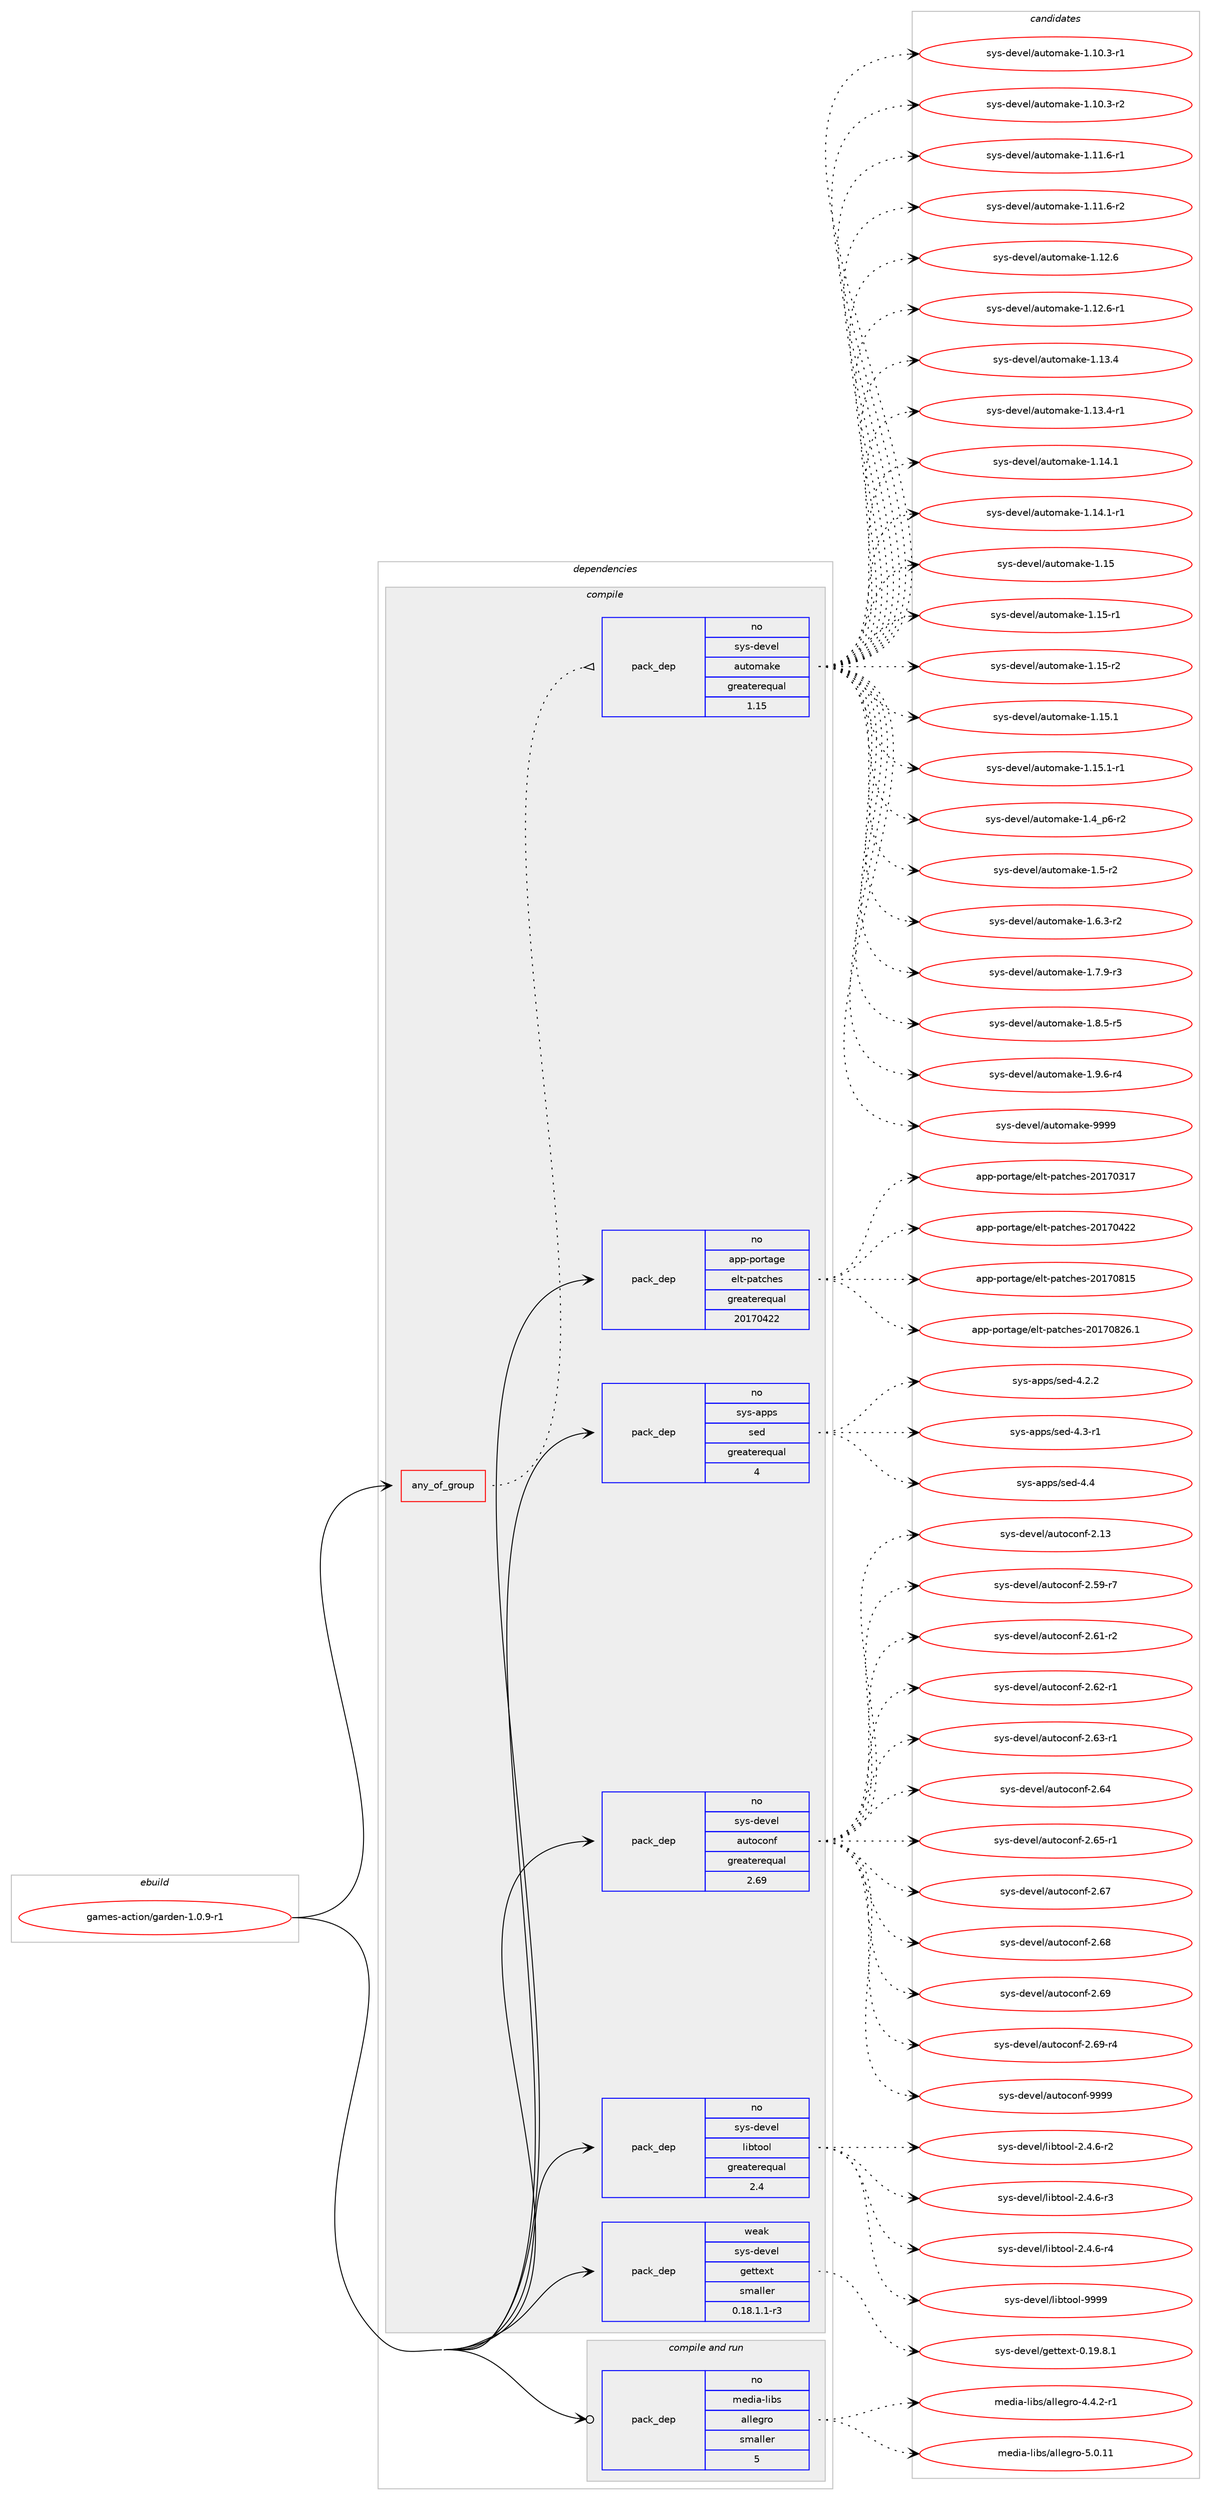 digraph prolog {

# *************
# Graph options
# *************

newrank=true;
concentrate=true;
compound=true;
graph [rankdir=LR,fontname=Helvetica,fontsize=10,ranksep=1.5];#, ranksep=2.5, nodesep=0.2];
edge  [arrowhead=vee];
node  [fontname=Helvetica,fontsize=10];

# **********
# The ebuild
# **********

subgraph cluster_leftcol {
color=gray;
rank=same;
label=<<i>ebuild</i>>;
id [label="games-action/garden-1.0.9-r1", color=red, width=4, href="../games-action/garden-1.0.9-r1.svg"];
}

# ****************
# The dependencies
# ****************

subgraph cluster_midcol {
color=gray;
label=<<i>dependencies</i>>;
subgraph cluster_compile {
fillcolor="#eeeeee";
style=filled;
label=<<i>compile</i>>;
subgraph any4306 {
dependency292785 [label=<<TABLE BORDER="0" CELLBORDER="1" CELLSPACING="0" CELLPADDING="4"><TR><TD CELLPADDING="10">any_of_group</TD></TR></TABLE>>, shape=none, color=red];subgraph pack208811 {
dependency292786 [label=<<TABLE BORDER="0" CELLBORDER="1" CELLSPACING="0" CELLPADDING="4" WIDTH="220"><TR><TD ROWSPAN="6" CELLPADDING="30">pack_dep</TD></TR><TR><TD WIDTH="110">no</TD></TR><TR><TD>sys-devel</TD></TR><TR><TD>automake</TD></TR><TR><TD>greaterequal</TD></TR><TR><TD>1.15</TD></TR></TABLE>>, shape=none, color=blue];
}
dependency292785:e -> dependency292786:w [weight=20,style="dotted",arrowhead="oinv"];
}
id:e -> dependency292785:w [weight=20,style="solid",arrowhead="vee"];
subgraph pack208812 {
dependency292787 [label=<<TABLE BORDER="0" CELLBORDER="1" CELLSPACING="0" CELLPADDING="4" WIDTH="220"><TR><TD ROWSPAN="6" CELLPADDING="30">pack_dep</TD></TR><TR><TD WIDTH="110">no</TD></TR><TR><TD>app-portage</TD></TR><TR><TD>elt-patches</TD></TR><TR><TD>greaterequal</TD></TR><TR><TD>20170422</TD></TR></TABLE>>, shape=none, color=blue];
}
id:e -> dependency292787:w [weight=20,style="solid",arrowhead="vee"];
subgraph pack208813 {
dependency292788 [label=<<TABLE BORDER="0" CELLBORDER="1" CELLSPACING="0" CELLPADDING="4" WIDTH="220"><TR><TD ROWSPAN="6" CELLPADDING="30">pack_dep</TD></TR><TR><TD WIDTH="110">no</TD></TR><TR><TD>sys-apps</TD></TR><TR><TD>sed</TD></TR><TR><TD>greaterequal</TD></TR><TR><TD>4</TD></TR></TABLE>>, shape=none, color=blue];
}
id:e -> dependency292788:w [weight=20,style="solid",arrowhead="vee"];
subgraph pack208814 {
dependency292789 [label=<<TABLE BORDER="0" CELLBORDER="1" CELLSPACING="0" CELLPADDING="4" WIDTH="220"><TR><TD ROWSPAN="6" CELLPADDING="30">pack_dep</TD></TR><TR><TD WIDTH="110">no</TD></TR><TR><TD>sys-devel</TD></TR><TR><TD>autoconf</TD></TR><TR><TD>greaterequal</TD></TR><TR><TD>2.69</TD></TR></TABLE>>, shape=none, color=blue];
}
id:e -> dependency292789:w [weight=20,style="solid",arrowhead="vee"];
subgraph pack208815 {
dependency292790 [label=<<TABLE BORDER="0" CELLBORDER="1" CELLSPACING="0" CELLPADDING="4" WIDTH="220"><TR><TD ROWSPAN="6" CELLPADDING="30">pack_dep</TD></TR><TR><TD WIDTH="110">no</TD></TR><TR><TD>sys-devel</TD></TR><TR><TD>libtool</TD></TR><TR><TD>greaterequal</TD></TR><TR><TD>2.4</TD></TR></TABLE>>, shape=none, color=blue];
}
id:e -> dependency292790:w [weight=20,style="solid",arrowhead="vee"];
subgraph pack208816 {
dependency292791 [label=<<TABLE BORDER="0" CELLBORDER="1" CELLSPACING="0" CELLPADDING="4" WIDTH="220"><TR><TD ROWSPAN="6" CELLPADDING="30">pack_dep</TD></TR><TR><TD WIDTH="110">weak</TD></TR><TR><TD>sys-devel</TD></TR><TR><TD>gettext</TD></TR><TR><TD>smaller</TD></TR><TR><TD>0.18.1.1-r3</TD></TR></TABLE>>, shape=none, color=blue];
}
id:e -> dependency292791:w [weight=20,style="solid",arrowhead="vee"];
}
subgraph cluster_compileandrun {
fillcolor="#eeeeee";
style=filled;
label=<<i>compile and run</i>>;
subgraph pack208817 {
dependency292792 [label=<<TABLE BORDER="0" CELLBORDER="1" CELLSPACING="0" CELLPADDING="4" WIDTH="220"><TR><TD ROWSPAN="6" CELLPADDING="30">pack_dep</TD></TR><TR><TD WIDTH="110">no</TD></TR><TR><TD>media-libs</TD></TR><TR><TD>allegro</TD></TR><TR><TD>smaller</TD></TR><TR><TD>5</TD></TR></TABLE>>, shape=none, color=blue];
}
id:e -> dependency292792:w [weight=20,style="solid",arrowhead="odotvee"];
}
subgraph cluster_run {
fillcolor="#eeeeee";
style=filled;
label=<<i>run</i>>;
}
}

# **************
# The candidates
# **************

subgraph cluster_choices {
rank=same;
color=gray;
label=<<i>candidates</i>>;

subgraph choice208811 {
color=black;
nodesep=1;
choice11512111545100101118101108479711711611110997107101454946494846514511449 [label="sys-devel/automake-1.10.3-r1", color=red, width=4,href="../sys-devel/automake-1.10.3-r1.svg"];
choice11512111545100101118101108479711711611110997107101454946494846514511450 [label="sys-devel/automake-1.10.3-r2", color=red, width=4,href="../sys-devel/automake-1.10.3-r2.svg"];
choice11512111545100101118101108479711711611110997107101454946494946544511449 [label="sys-devel/automake-1.11.6-r1", color=red, width=4,href="../sys-devel/automake-1.11.6-r1.svg"];
choice11512111545100101118101108479711711611110997107101454946494946544511450 [label="sys-devel/automake-1.11.6-r2", color=red, width=4,href="../sys-devel/automake-1.11.6-r2.svg"];
choice1151211154510010111810110847971171161111099710710145494649504654 [label="sys-devel/automake-1.12.6", color=red, width=4,href="../sys-devel/automake-1.12.6.svg"];
choice11512111545100101118101108479711711611110997107101454946495046544511449 [label="sys-devel/automake-1.12.6-r1", color=red, width=4,href="../sys-devel/automake-1.12.6-r1.svg"];
choice1151211154510010111810110847971171161111099710710145494649514652 [label="sys-devel/automake-1.13.4", color=red, width=4,href="../sys-devel/automake-1.13.4.svg"];
choice11512111545100101118101108479711711611110997107101454946495146524511449 [label="sys-devel/automake-1.13.4-r1", color=red, width=4,href="../sys-devel/automake-1.13.4-r1.svg"];
choice1151211154510010111810110847971171161111099710710145494649524649 [label="sys-devel/automake-1.14.1", color=red, width=4,href="../sys-devel/automake-1.14.1.svg"];
choice11512111545100101118101108479711711611110997107101454946495246494511449 [label="sys-devel/automake-1.14.1-r1", color=red, width=4,href="../sys-devel/automake-1.14.1-r1.svg"];
choice115121115451001011181011084797117116111109971071014549464953 [label="sys-devel/automake-1.15", color=red, width=4,href="../sys-devel/automake-1.15.svg"];
choice1151211154510010111810110847971171161111099710710145494649534511449 [label="sys-devel/automake-1.15-r1", color=red, width=4,href="../sys-devel/automake-1.15-r1.svg"];
choice1151211154510010111810110847971171161111099710710145494649534511450 [label="sys-devel/automake-1.15-r2", color=red, width=4,href="../sys-devel/automake-1.15-r2.svg"];
choice1151211154510010111810110847971171161111099710710145494649534649 [label="sys-devel/automake-1.15.1", color=red, width=4,href="../sys-devel/automake-1.15.1.svg"];
choice11512111545100101118101108479711711611110997107101454946495346494511449 [label="sys-devel/automake-1.15.1-r1", color=red, width=4,href="../sys-devel/automake-1.15.1-r1.svg"];
choice115121115451001011181011084797117116111109971071014549465295112544511450 [label="sys-devel/automake-1.4_p6-r2", color=red, width=4,href="../sys-devel/automake-1.4_p6-r2.svg"];
choice11512111545100101118101108479711711611110997107101454946534511450 [label="sys-devel/automake-1.5-r2", color=red, width=4,href="../sys-devel/automake-1.5-r2.svg"];
choice115121115451001011181011084797117116111109971071014549465446514511450 [label="sys-devel/automake-1.6.3-r2", color=red, width=4,href="../sys-devel/automake-1.6.3-r2.svg"];
choice115121115451001011181011084797117116111109971071014549465546574511451 [label="sys-devel/automake-1.7.9-r3", color=red, width=4,href="../sys-devel/automake-1.7.9-r3.svg"];
choice115121115451001011181011084797117116111109971071014549465646534511453 [label="sys-devel/automake-1.8.5-r5", color=red, width=4,href="../sys-devel/automake-1.8.5-r5.svg"];
choice115121115451001011181011084797117116111109971071014549465746544511452 [label="sys-devel/automake-1.9.6-r4", color=red, width=4,href="../sys-devel/automake-1.9.6-r4.svg"];
choice115121115451001011181011084797117116111109971071014557575757 [label="sys-devel/automake-9999", color=red, width=4,href="../sys-devel/automake-9999.svg"];
dependency292786:e -> choice11512111545100101118101108479711711611110997107101454946494846514511449:w [style=dotted,weight="100"];
dependency292786:e -> choice11512111545100101118101108479711711611110997107101454946494846514511450:w [style=dotted,weight="100"];
dependency292786:e -> choice11512111545100101118101108479711711611110997107101454946494946544511449:w [style=dotted,weight="100"];
dependency292786:e -> choice11512111545100101118101108479711711611110997107101454946494946544511450:w [style=dotted,weight="100"];
dependency292786:e -> choice1151211154510010111810110847971171161111099710710145494649504654:w [style=dotted,weight="100"];
dependency292786:e -> choice11512111545100101118101108479711711611110997107101454946495046544511449:w [style=dotted,weight="100"];
dependency292786:e -> choice1151211154510010111810110847971171161111099710710145494649514652:w [style=dotted,weight="100"];
dependency292786:e -> choice11512111545100101118101108479711711611110997107101454946495146524511449:w [style=dotted,weight="100"];
dependency292786:e -> choice1151211154510010111810110847971171161111099710710145494649524649:w [style=dotted,weight="100"];
dependency292786:e -> choice11512111545100101118101108479711711611110997107101454946495246494511449:w [style=dotted,weight="100"];
dependency292786:e -> choice115121115451001011181011084797117116111109971071014549464953:w [style=dotted,weight="100"];
dependency292786:e -> choice1151211154510010111810110847971171161111099710710145494649534511449:w [style=dotted,weight="100"];
dependency292786:e -> choice1151211154510010111810110847971171161111099710710145494649534511450:w [style=dotted,weight="100"];
dependency292786:e -> choice1151211154510010111810110847971171161111099710710145494649534649:w [style=dotted,weight="100"];
dependency292786:e -> choice11512111545100101118101108479711711611110997107101454946495346494511449:w [style=dotted,weight="100"];
dependency292786:e -> choice115121115451001011181011084797117116111109971071014549465295112544511450:w [style=dotted,weight="100"];
dependency292786:e -> choice11512111545100101118101108479711711611110997107101454946534511450:w [style=dotted,weight="100"];
dependency292786:e -> choice115121115451001011181011084797117116111109971071014549465446514511450:w [style=dotted,weight="100"];
dependency292786:e -> choice115121115451001011181011084797117116111109971071014549465546574511451:w [style=dotted,weight="100"];
dependency292786:e -> choice115121115451001011181011084797117116111109971071014549465646534511453:w [style=dotted,weight="100"];
dependency292786:e -> choice115121115451001011181011084797117116111109971071014549465746544511452:w [style=dotted,weight="100"];
dependency292786:e -> choice115121115451001011181011084797117116111109971071014557575757:w [style=dotted,weight="100"];
}
subgraph choice208812 {
color=black;
nodesep=1;
choice97112112451121111141169710310147101108116451129711699104101115455048495548514955 [label="app-portage/elt-patches-20170317", color=red, width=4,href="../app-portage/elt-patches-20170317.svg"];
choice97112112451121111141169710310147101108116451129711699104101115455048495548525050 [label="app-portage/elt-patches-20170422", color=red, width=4,href="../app-portage/elt-patches-20170422.svg"];
choice97112112451121111141169710310147101108116451129711699104101115455048495548564953 [label="app-portage/elt-patches-20170815", color=red, width=4,href="../app-portage/elt-patches-20170815.svg"];
choice971121124511211111411697103101471011081164511297116991041011154550484955485650544649 [label="app-portage/elt-patches-20170826.1", color=red, width=4,href="../app-portage/elt-patches-20170826.1.svg"];
dependency292787:e -> choice97112112451121111141169710310147101108116451129711699104101115455048495548514955:w [style=dotted,weight="100"];
dependency292787:e -> choice97112112451121111141169710310147101108116451129711699104101115455048495548525050:w [style=dotted,weight="100"];
dependency292787:e -> choice97112112451121111141169710310147101108116451129711699104101115455048495548564953:w [style=dotted,weight="100"];
dependency292787:e -> choice971121124511211111411697103101471011081164511297116991041011154550484955485650544649:w [style=dotted,weight="100"];
}
subgraph choice208813 {
color=black;
nodesep=1;
choice115121115459711211211547115101100455246504650 [label="sys-apps/sed-4.2.2", color=red, width=4,href="../sys-apps/sed-4.2.2.svg"];
choice115121115459711211211547115101100455246514511449 [label="sys-apps/sed-4.3-r1", color=red, width=4,href="../sys-apps/sed-4.3-r1.svg"];
choice11512111545971121121154711510110045524652 [label="sys-apps/sed-4.4", color=red, width=4,href="../sys-apps/sed-4.4.svg"];
dependency292788:e -> choice115121115459711211211547115101100455246504650:w [style=dotted,weight="100"];
dependency292788:e -> choice115121115459711211211547115101100455246514511449:w [style=dotted,weight="100"];
dependency292788:e -> choice11512111545971121121154711510110045524652:w [style=dotted,weight="100"];
}
subgraph choice208814 {
color=black;
nodesep=1;
choice115121115451001011181011084797117116111991111101024550464951 [label="sys-devel/autoconf-2.13", color=red, width=4,href="../sys-devel/autoconf-2.13.svg"];
choice1151211154510010111810110847971171161119911111010245504653574511455 [label="sys-devel/autoconf-2.59-r7", color=red, width=4,href="../sys-devel/autoconf-2.59-r7.svg"];
choice1151211154510010111810110847971171161119911111010245504654494511450 [label="sys-devel/autoconf-2.61-r2", color=red, width=4,href="../sys-devel/autoconf-2.61-r2.svg"];
choice1151211154510010111810110847971171161119911111010245504654504511449 [label="sys-devel/autoconf-2.62-r1", color=red, width=4,href="../sys-devel/autoconf-2.62-r1.svg"];
choice1151211154510010111810110847971171161119911111010245504654514511449 [label="sys-devel/autoconf-2.63-r1", color=red, width=4,href="../sys-devel/autoconf-2.63-r1.svg"];
choice115121115451001011181011084797117116111991111101024550465452 [label="sys-devel/autoconf-2.64", color=red, width=4,href="../sys-devel/autoconf-2.64.svg"];
choice1151211154510010111810110847971171161119911111010245504654534511449 [label="sys-devel/autoconf-2.65-r1", color=red, width=4,href="../sys-devel/autoconf-2.65-r1.svg"];
choice115121115451001011181011084797117116111991111101024550465455 [label="sys-devel/autoconf-2.67", color=red, width=4,href="../sys-devel/autoconf-2.67.svg"];
choice115121115451001011181011084797117116111991111101024550465456 [label="sys-devel/autoconf-2.68", color=red, width=4,href="../sys-devel/autoconf-2.68.svg"];
choice115121115451001011181011084797117116111991111101024550465457 [label="sys-devel/autoconf-2.69", color=red, width=4,href="../sys-devel/autoconf-2.69.svg"];
choice1151211154510010111810110847971171161119911111010245504654574511452 [label="sys-devel/autoconf-2.69-r4", color=red, width=4,href="../sys-devel/autoconf-2.69-r4.svg"];
choice115121115451001011181011084797117116111991111101024557575757 [label="sys-devel/autoconf-9999", color=red, width=4,href="../sys-devel/autoconf-9999.svg"];
dependency292789:e -> choice115121115451001011181011084797117116111991111101024550464951:w [style=dotted,weight="100"];
dependency292789:e -> choice1151211154510010111810110847971171161119911111010245504653574511455:w [style=dotted,weight="100"];
dependency292789:e -> choice1151211154510010111810110847971171161119911111010245504654494511450:w [style=dotted,weight="100"];
dependency292789:e -> choice1151211154510010111810110847971171161119911111010245504654504511449:w [style=dotted,weight="100"];
dependency292789:e -> choice1151211154510010111810110847971171161119911111010245504654514511449:w [style=dotted,weight="100"];
dependency292789:e -> choice115121115451001011181011084797117116111991111101024550465452:w [style=dotted,weight="100"];
dependency292789:e -> choice1151211154510010111810110847971171161119911111010245504654534511449:w [style=dotted,weight="100"];
dependency292789:e -> choice115121115451001011181011084797117116111991111101024550465455:w [style=dotted,weight="100"];
dependency292789:e -> choice115121115451001011181011084797117116111991111101024550465456:w [style=dotted,weight="100"];
dependency292789:e -> choice115121115451001011181011084797117116111991111101024550465457:w [style=dotted,weight="100"];
dependency292789:e -> choice1151211154510010111810110847971171161119911111010245504654574511452:w [style=dotted,weight="100"];
dependency292789:e -> choice115121115451001011181011084797117116111991111101024557575757:w [style=dotted,weight="100"];
}
subgraph choice208815 {
color=black;
nodesep=1;
choice1151211154510010111810110847108105981161111111084550465246544511450 [label="sys-devel/libtool-2.4.6-r2", color=red, width=4,href="../sys-devel/libtool-2.4.6-r2.svg"];
choice1151211154510010111810110847108105981161111111084550465246544511451 [label="sys-devel/libtool-2.4.6-r3", color=red, width=4,href="../sys-devel/libtool-2.4.6-r3.svg"];
choice1151211154510010111810110847108105981161111111084550465246544511452 [label="sys-devel/libtool-2.4.6-r4", color=red, width=4,href="../sys-devel/libtool-2.4.6-r4.svg"];
choice1151211154510010111810110847108105981161111111084557575757 [label="sys-devel/libtool-9999", color=red, width=4,href="../sys-devel/libtool-9999.svg"];
dependency292790:e -> choice1151211154510010111810110847108105981161111111084550465246544511450:w [style=dotted,weight="100"];
dependency292790:e -> choice1151211154510010111810110847108105981161111111084550465246544511451:w [style=dotted,weight="100"];
dependency292790:e -> choice1151211154510010111810110847108105981161111111084550465246544511452:w [style=dotted,weight="100"];
dependency292790:e -> choice1151211154510010111810110847108105981161111111084557575757:w [style=dotted,weight="100"];
}
subgraph choice208816 {
color=black;
nodesep=1;
choice1151211154510010111810110847103101116116101120116454846495746564649 [label="sys-devel/gettext-0.19.8.1", color=red, width=4,href="../sys-devel/gettext-0.19.8.1.svg"];
dependency292791:e -> choice1151211154510010111810110847103101116116101120116454846495746564649:w [style=dotted,weight="100"];
}
subgraph choice208817 {
color=black;
nodesep=1;
choice10910110010597451081059811547971081081011031141114552465246504511449 [label="media-libs/allegro-4.4.2-r1", color=red, width=4,href="../media-libs/allegro-4.4.2-r1.svg"];
choice109101100105974510810598115479710810810110311411145534648464949 [label="media-libs/allegro-5.0.11", color=red, width=4,href="../media-libs/allegro-5.0.11.svg"];
dependency292792:e -> choice10910110010597451081059811547971081081011031141114552465246504511449:w [style=dotted,weight="100"];
dependency292792:e -> choice109101100105974510810598115479710810810110311411145534648464949:w [style=dotted,weight="100"];
}
}

}
